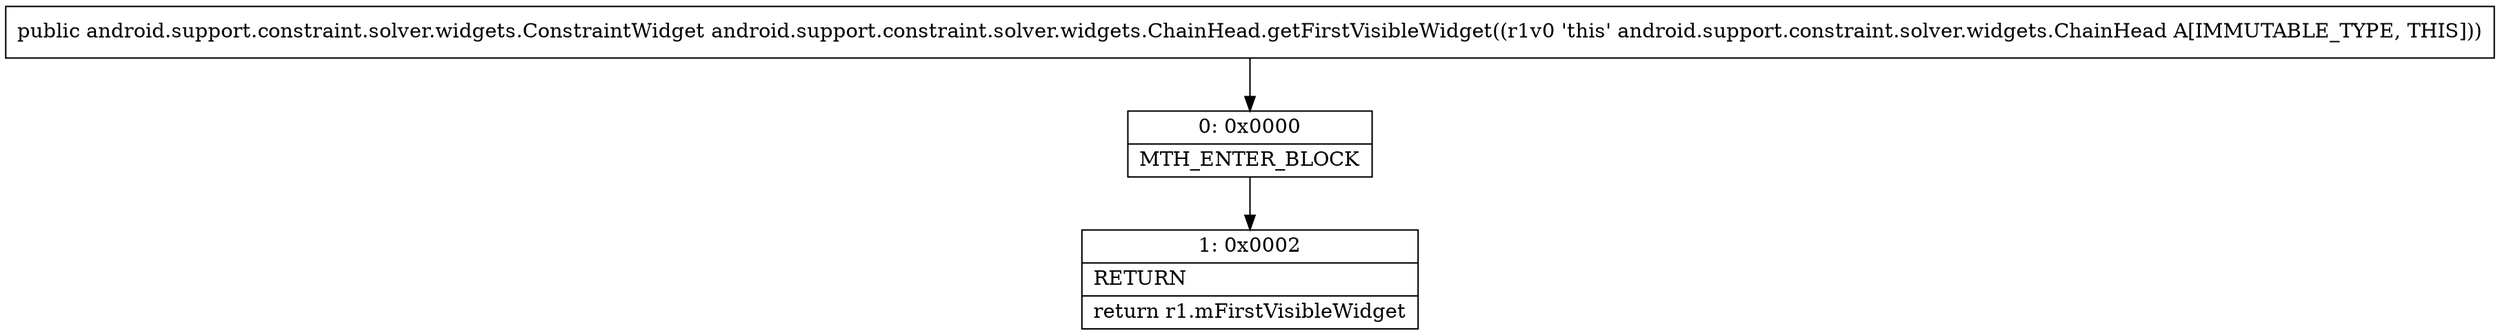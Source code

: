digraph "CFG forandroid.support.constraint.solver.widgets.ChainHead.getFirstVisibleWidget()Landroid\/support\/constraint\/solver\/widgets\/ConstraintWidget;" {
Node_0 [shape=record,label="{0\:\ 0x0000|MTH_ENTER_BLOCK\l}"];
Node_1 [shape=record,label="{1\:\ 0x0002|RETURN\l|return r1.mFirstVisibleWidget\l}"];
MethodNode[shape=record,label="{public android.support.constraint.solver.widgets.ConstraintWidget android.support.constraint.solver.widgets.ChainHead.getFirstVisibleWidget((r1v0 'this' android.support.constraint.solver.widgets.ChainHead A[IMMUTABLE_TYPE, THIS])) }"];
MethodNode -> Node_0;
Node_0 -> Node_1;
}

